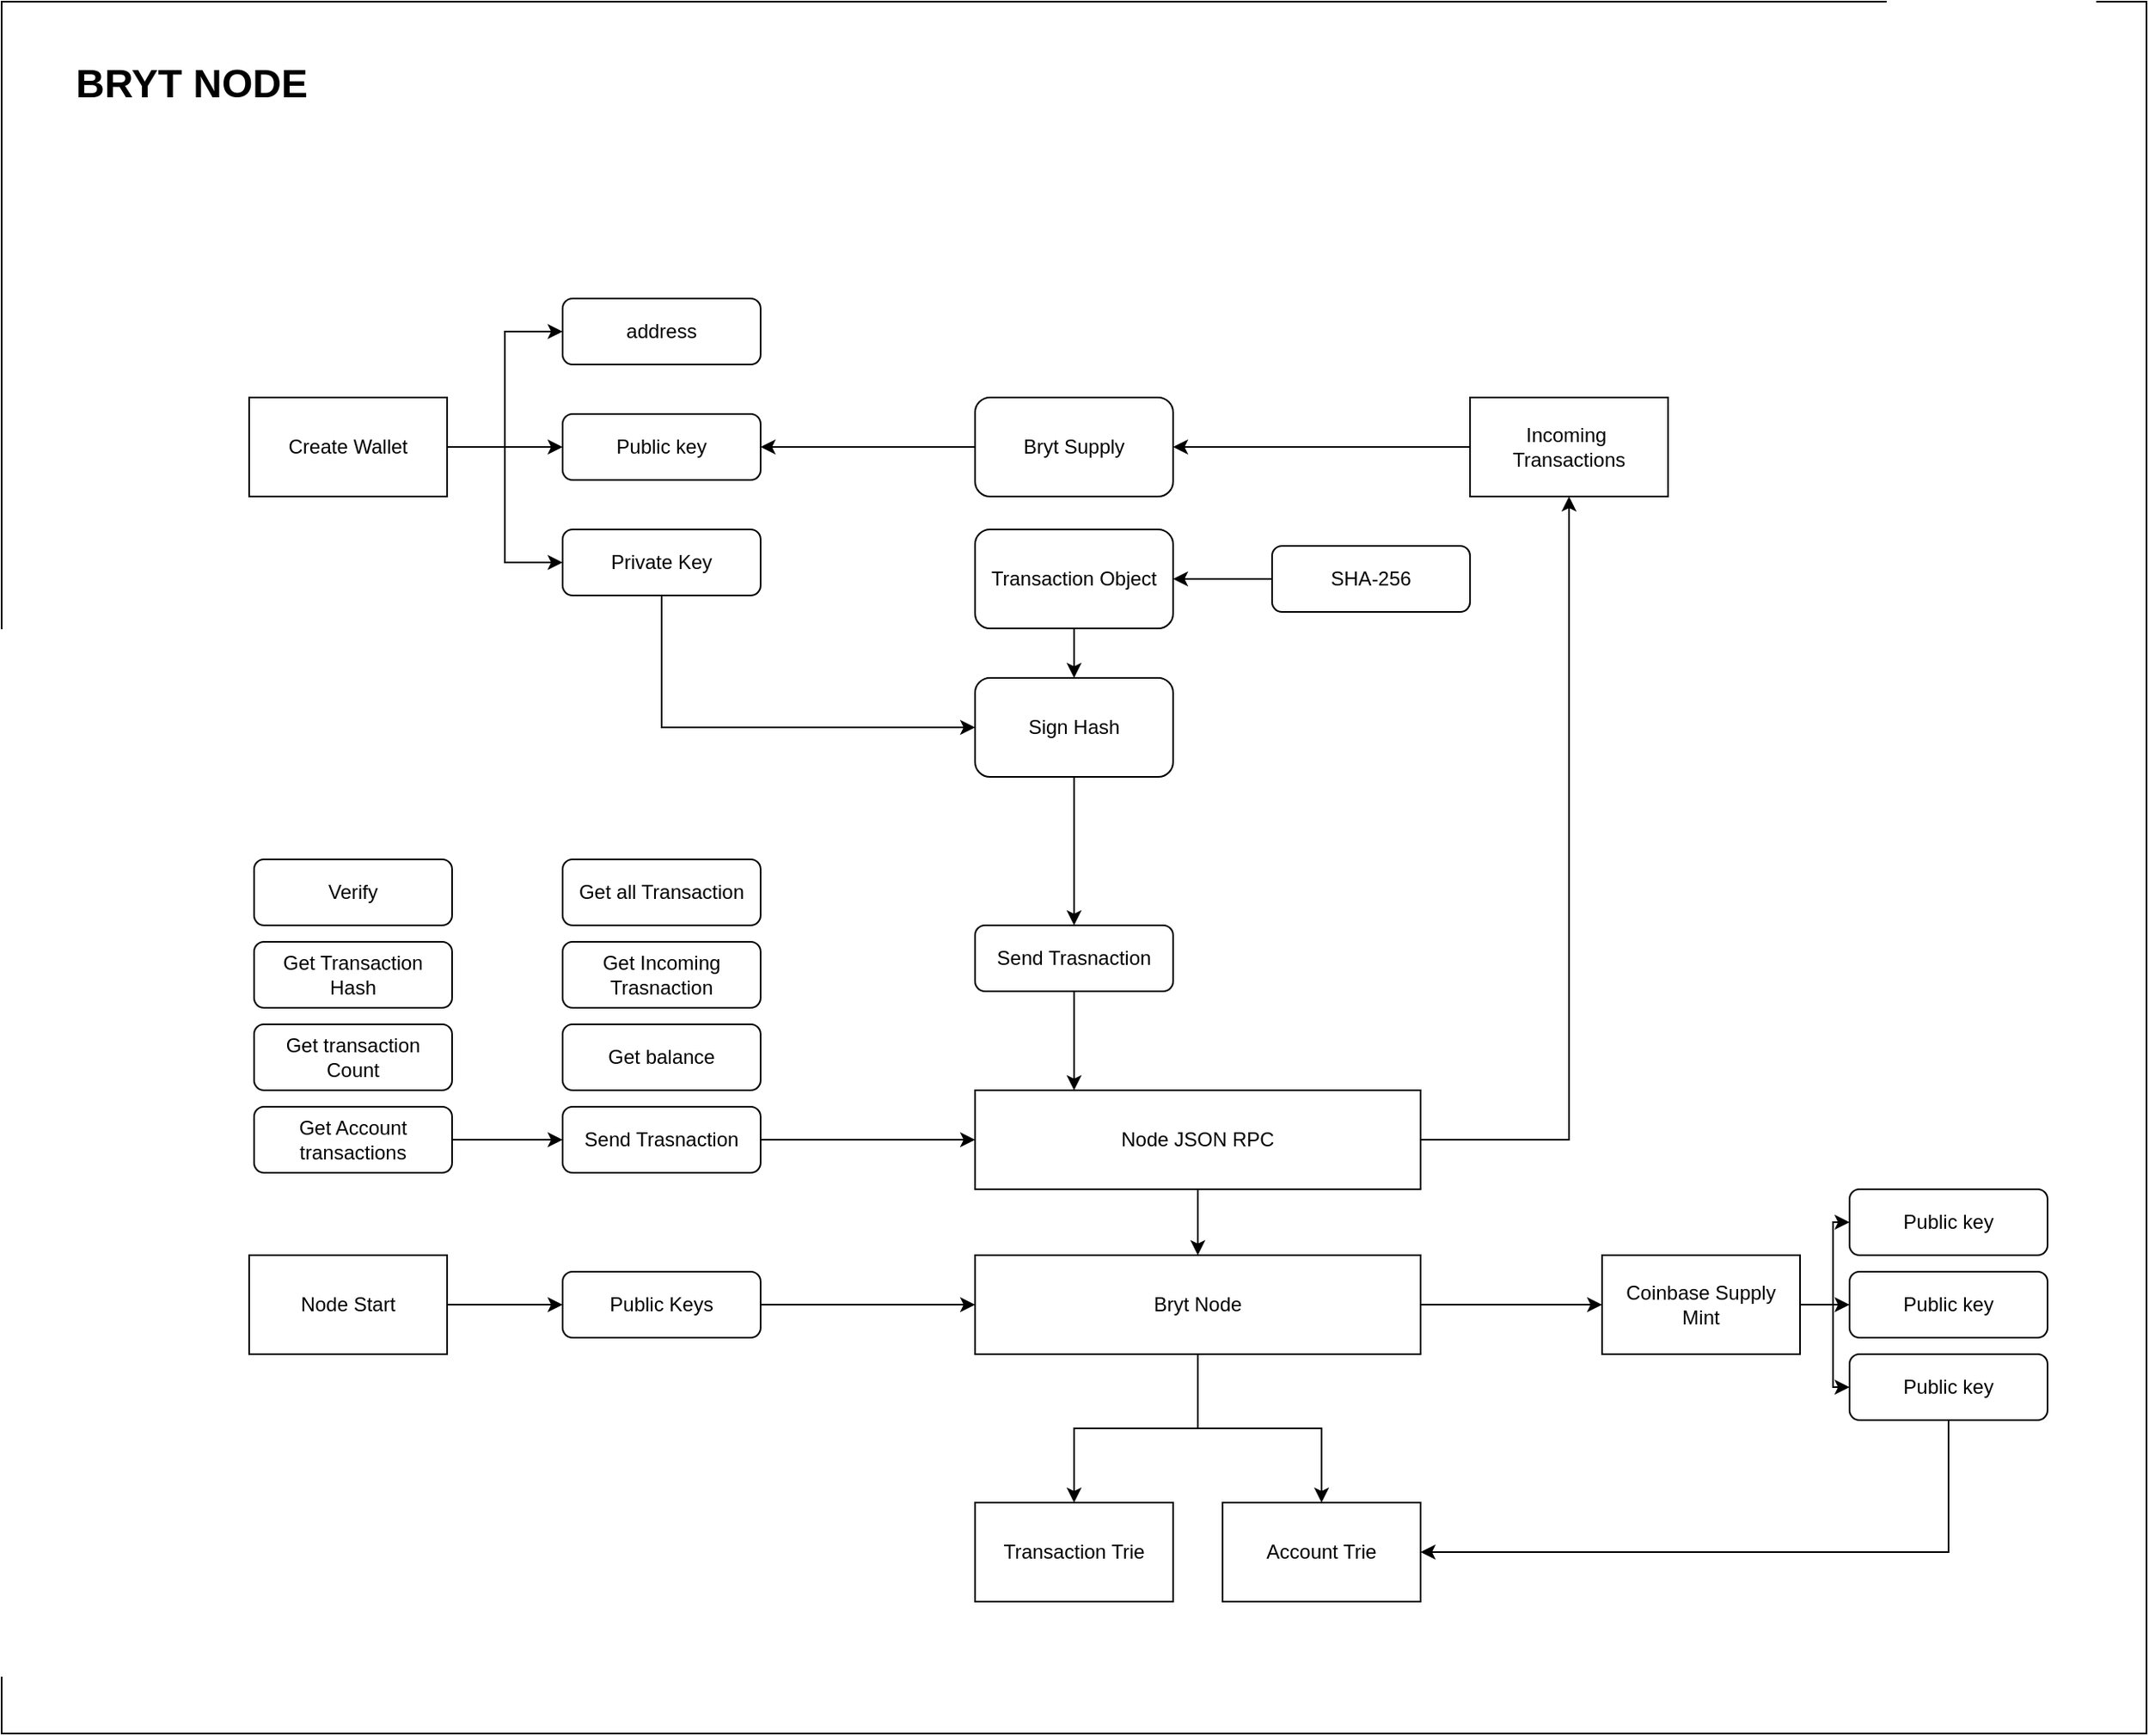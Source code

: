 <mxfile version="23.1.5" type="github">
  <diagram name="Page-1" id="VSBwoO1chZpmU5uCtz8e">
    <mxGraphModel dx="2218" dy="1185" grid="1" gridSize="10" guides="1" tooltips="1" connect="1" arrows="1" fold="1" page="1" pageScale="1" pageWidth="850" pageHeight="1100" math="0" shadow="0">
      <root>
        <mxCell id="0" />
        <mxCell id="1" parent="0" />
        <mxCell id="Jtm_9LdOLC1XDKBe1FJw-78" value="" style="rounded=0;whiteSpace=wrap;html=1;" vertex="1" parent="1">
          <mxGeometry x="100" width="1300" height="1050" as="geometry" />
        </mxCell>
        <mxCell id="Jtm_9LdOLC1XDKBe1FJw-5" value="" style="edgeStyle=orthogonalEdgeStyle;rounded=0;orthogonalLoop=1;jettySize=auto;html=1;" edge="1" parent="1" source="Jtm_9LdOLC1XDKBe1FJw-1" target="Jtm_9LdOLC1XDKBe1FJw-2">
          <mxGeometry relative="1" as="geometry" />
        </mxCell>
        <mxCell id="Jtm_9LdOLC1XDKBe1FJw-6" style="edgeStyle=orthogonalEdgeStyle;rounded=0;orthogonalLoop=1;jettySize=auto;html=1;entryX=0;entryY=0.5;entryDx=0;entryDy=0;" edge="1" parent="1" source="Jtm_9LdOLC1XDKBe1FJw-1" target="Jtm_9LdOLC1XDKBe1FJw-3">
          <mxGeometry relative="1" as="geometry" />
        </mxCell>
        <mxCell id="Jtm_9LdOLC1XDKBe1FJw-7" style="edgeStyle=orthogonalEdgeStyle;rounded=0;orthogonalLoop=1;jettySize=auto;html=1;entryX=0;entryY=0.5;entryDx=0;entryDy=0;" edge="1" parent="1" source="Jtm_9LdOLC1XDKBe1FJw-1" target="Jtm_9LdOLC1XDKBe1FJw-4">
          <mxGeometry relative="1" as="geometry" />
        </mxCell>
        <mxCell id="Jtm_9LdOLC1XDKBe1FJw-1" value="Create Wallet" style="rounded=0;whiteSpace=wrap;html=1;" vertex="1" parent="1">
          <mxGeometry x="250" y="240" width="120" height="60" as="geometry" />
        </mxCell>
        <mxCell id="Jtm_9LdOLC1XDKBe1FJw-2" value="Public key" style="rounded=1;whiteSpace=wrap;html=1;" vertex="1" parent="1">
          <mxGeometry x="440" y="250" width="120" height="40" as="geometry" />
        </mxCell>
        <mxCell id="Jtm_9LdOLC1XDKBe1FJw-3" value="address" style="rounded=1;whiteSpace=wrap;html=1;" vertex="1" parent="1">
          <mxGeometry x="440" y="180" width="120" height="40" as="geometry" />
        </mxCell>
        <mxCell id="Jtm_9LdOLC1XDKBe1FJw-69" style="edgeStyle=orthogonalEdgeStyle;rounded=0;orthogonalLoop=1;jettySize=auto;html=1;entryX=0;entryY=0.5;entryDx=0;entryDy=0;" edge="1" parent="1" source="Jtm_9LdOLC1XDKBe1FJw-4" target="Jtm_9LdOLC1XDKBe1FJw-60">
          <mxGeometry relative="1" as="geometry">
            <Array as="points">
              <mxPoint x="500" y="440" />
            </Array>
          </mxGeometry>
        </mxCell>
        <mxCell id="Jtm_9LdOLC1XDKBe1FJw-4" value="Private Key" style="rounded=1;whiteSpace=wrap;html=1;" vertex="1" parent="1">
          <mxGeometry x="440" y="320" width="120" height="40" as="geometry" />
        </mxCell>
        <mxCell id="Jtm_9LdOLC1XDKBe1FJw-12" value="" style="edgeStyle=orthogonalEdgeStyle;rounded=0;orthogonalLoop=1;jettySize=auto;html=1;" edge="1" parent="1" source="Jtm_9LdOLC1XDKBe1FJw-9" target="Jtm_9LdOLC1XDKBe1FJw-10">
          <mxGeometry relative="1" as="geometry" />
        </mxCell>
        <mxCell id="Jtm_9LdOLC1XDKBe1FJw-9" value="Incoming&amp;nbsp; Transactions" style="rounded=0;whiteSpace=wrap;html=1;" vertex="1" parent="1">
          <mxGeometry x="990" y="240" width="120" height="60" as="geometry" />
        </mxCell>
        <mxCell id="Jtm_9LdOLC1XDKBe1FJw-11" style="edgeStyle=orthogonalEdgeStyle;rounded=0;orthogonalLoop=1;jettySize=auto;html=1;" edge="1" parent="1" source="Jtm_9LdOLC1XDKBe1FJw-10" target="Jtm_9LdOLC1XDKBe1FJw-2">
          <mxGeometry relative="1" as="geometry" />
        </mxCell>
        <mxCell id="Jtm_9LdOLC1XDKBe1FJw-10" value="Bryt Supply" style="rounded=1;whiteSpace=wrap;html=1;" vertex="1" parent="1">
          <mxGeometry x="690" y="240" width="120" height="60" as="geometry" />
        </mxCell>
        <mxCell id="Jtm_9LdOLC1XDKBe1FJw-29" value="" style="edgeStyle=orthogonalEdgeStyle;rounded=0;orthogonalLoop=1;jettySize=auto;html=1;" edge="1" parent="1" source="Jtm_9LdOLC1XDKBe1FJw-30" target="Jtm_9LdOLC1XDKBe1FJw-38">
          <mxGeometry relative="1" as="geometry" />
        </mxCell>
        <mxCell id="Jtm_9LdOLC1XDKBe1FJw-74" value="" style="edgeStyle=orthogonalEdgeStyle;rounded=0;orthogonalLoop=1;jettySize=auto;html=1;" edge="1" parent="1" source="Jtm_9LdOLC1XDKBe1FJw-30" target="Jtm_9LdOLC1XDKBe1FJw-73">
          <mxGeometry relative="1" as="geometry" />
        </mxCell>
        <mxCell id="Jtm_9LdOLC1XDKBe1FJw-76" style="edgeStyle=orthogonalEdgeStyle;rounded=0;orthogonalLoop=1;jettySize=auto;html=1;" edge="1" parent="1" source="Jtm_9LdOLC1XDKBe1FJw-30" target="Jtm_9LdOLC1XDKBe1FJw-75">
          <mxGeometry relative="1" as="geometry" />
        </mxCell>
        <mxCell id="Jtm_9LdOLC1XDKBe1FJw-30" value="Bryt Node" style="rounded=0;whiteSpace=wrap;html=1;" vertex="1" parent="1">
          <mxGeometry x="690" y="760" width="270" height="60" as="geometry" />
        </mxCell>
        <mxCell id="Jtm_9LdOLC1XDKBe1FJw-31" value="" style="edgeStyle=orthogonalEdgeStyle;rounded=0;orthogonalLoop=1;jettySize=auto;html=1;" edge="1" parent="1" source="Jtm_9LdOLC1XDKBe1FJw-32" target="Jtm_9LdOLC1XDKBe1FJw-34">
          <mxGeometry relative="1" as="geometry" />
        </mxCell>
        <mxCell id="Jtm_9LdOLC1XDKBe1FJw-32" value="Node Start" style="rounded=0;whiteSpace=wrap;html=1;" vertex="1" parent="1">
          <mxGeometry x="250" y="760" width="120" height="60" as="geometry" />
        </mxCell>
        <mxCell id="Jtm_9LdOLC1XDKBe1FJw-33" style="edgeStyle=orthogonalEdgeStyle;rounded=0;orthogonalLoop=1;jettySize=auto;html=1;" edge="1" parent="1" source="Jtm_9LdOLC1XDKBe1FJw-34" target="Jtm_9LdOLC1XDKBe1FJw-30">
          <mxGeometry relative="1" as="geometry" />
        </mxCell>
        <mxCell id="Jtm_9LdOLC1XDKBe1FJw-34" value="Public Keys" style="rounded=1;whiteSpace=wrap;html=1;" vertex="1" parent="1">
          <mxGeometry x="440" y="770" width="120" height="40" as="geometry" />
        </mxCell>
        <mxCell id="Jtm_9LdOLC1XDKBe1FJw-35" style="edgeStyle=orthogonalEdgeStyle;rounded=0;orthogonalLoop=1;jettySize=auto;html=1;" edge="1" parent="1" source="Jtm_9LdOLC1XDKBe1FJw-38" target="Jtm_9LdOLC1XDKBe1FJw-39">
          <mxGeometry relative="1" as="geometry" />
        </mxCell>
        <mxCell id="Jtm_9LdOLC1XDKBe1FJw-36" style="edgeStyle=orthogonalEdgeStyle;rounded=0;orthogonalLoop=1;jettySize=auto;html=1;" edge="1" parent="1" source="Jtm_9LdOLC1XDKBe1FJw-38" target="Jtm_9LdOLC1XDKBe1FJw-40">
          <mxGeometry relative="1" as="geometry" />
        </mxCell>
        <mxCell id="Jtm_9LdOLC1XDKBe1FJw-37" style="edgeStyle=orthogonalEdgeStyle;rounded=0;orthogonalLoop=1;jettySize=auto;html=1;" edge="1" parent="1" source="Jtm_9LdOLC1XDKBe1FJw-38" target="Jtm_9LdOLC1XDKBe1FJw-41">
          <mxGeometry relative="1" as="geometry" />
        </mxCell>
        <mxCell id="Jtm_9LdOLC1XDKBe1FJw-38" value="Coinbase Supply &lt;br&gt;Mint" style="whiteSpace=wrap;html=1;rounded=0;" vertex="1" parent="1">
          <mxGeometry x="1070" y="760" width="120" height="60" as="geometry" />
        </mxCell>
        <mxCell id="Jtm_9LdOLC1XDKBe1FJw-39" value="Public key" style="rounded=1;whiteSpace=wrap;html=1;" vertex="1" parent="1">
          <mxGeometry x="1220" y="720" width="120" height="40" as="geometry" />
        </mxCell>
        <mxCell id="Jtm_9LdOLC1XDKBe1FJw-40" value="Public key" style="rounded=1;whiteSpace=wrap;html=1;" vertex="1" parent="1">
          <mxGeometry x="1220" y="770" width="120" height="40" as="geometry" />
        </mxCell>
        <mxCell id="Jtm_9LdOLC1XDKBe1FJw-77" style="edgeStyle=orthogonalEdgeStyle;rounded=0;orthogonalLoop=1;jettySize=auto;html=1;entryX=1;entryY=0.5;entryDx=0;entryDy=0;" edge="1" parent="1" source="Jtm_9LdOLC1XDKBe1FJw-41" target="Jtm_9LdOLC1XDKBe1FJw-75">
          <mxGeometry relative="1" as="geometry">
            <Array as="points">
              <mxPoint x="1280" y="940" />
            </Array>
          </mxGeometry>
        </mxCell>
        <mxCell id="Jtm_9LdOLC1XDKBe1FJw-41" value="Public key" style="rounded=1;whiteSpace=wrap;html=1;" vertex="1" parent="1">
          <mxGeometry x="1220" y="820" width="120" height="40" as="geometry" />
        </mxCell>
        <mxCell id="Jtm_9LdOLC1XDKBe1FJw-58" value="" style="edgeStyle=orthogonalEdgeStyle;rounded=0;orthogonalLoop=1;jettySize=auto;html=1;" edge="1" parent="1" source="Jtm_9LdOLC1XDKBe1FJw-42" target="Jtm_9LdOLC1XDKBe1FJw-30">
          <mxGeometry relative="1" as="geometry" />
        </mxCell>
        <mxCell id="Jtm_9LdOLC1XDKBe1FJw-59" style="edgeStyle=orthogonalEdgeStyle;rounded=0;orthogonalLoop=1;jettySize=auto;html=1;entryX=0.5;entryY=1;entryDx=0;entryDy=0;" edge="1" parent="1" source="Jtm_9LdOLC1XDKBe1FJw-42" target="Jtm_9LdOLC1XDKBe1FJw-9">
          <mxGeometry relative="1" as="geometry">
            <Array as="points">
              <mxPoint x="1050" y="690" />
            </Array>
          </mxGeometry>
        </mxCell>
        <mxCell id="Jtm_9LdOLC1XDKBe1FJw-42" value="Node JSON RPC" style="rounded=0;whiteSpace=wrap;html=1;" vertex="1" parent="1">
          <mxGeometry x="690" y="660" width="270" height="60" as="geometry" />
        </mxCell>
        <mxCell id="Jtm_9LdOLC1XDKBe1FJw-43" value="Get balance&lt;span id=&quot;docs-internal-guid-33e7f3e2-7fff-92e4-f55d-1018287147d5&quot;&gt;&lt;/span&gt;" style="rounded=1;whiteSpace=wrap;html=1;" vertex="1" parent="1">
          <mxGeometry x="440" y="620" width="120" height="40" as="geometry" />
        </mxCell>
        <mxCell id="Jtm_9LdOLC1XDKBe1FJw-49" style="edgeStyle=orthogonalEdgeStyle;rounded=0;orthogonalLoop=1;jettySize=auto;html=1;entryX=0;entryY=0.5;entryDx=0;entryDy=0;" edge="1" parent="1" source="Jtm_9LdOLC1XDKBe1FJw-45" target="Jtm_9LdOLC1XDKBe1FJw-42">
          <mxGeometry relative="1" as="geometry" />
        </mxCell>
        <mxCell id="Jtm_9LdOLC1XDKBe1FJw-45" value="Send Trasnaction&lt;span id=&quot;docs-internal-guid-33e7f3e2-7fff-92e4-f55d-1018287147d5&quot;&gt;&lt;/span&gt;" style="rounded=1;whiteSpace=wrap;html=1;" vertex="1" parent="1">
          <mxGeometry x="440" y="670" width="120" height="40" as="geometry" />
        </mxCell>
        <mxCell id="Jtm_9LdOLC1XDKBe1FJw-46" value="Get all Transaction&lt;span id=&quot;docs-internal-guid-33e7f3e2-7fff-92e4-f55d-1018287147d5&quot;&gt;&lt;/span&gt;" style="rounded=1;whiteSpace=wrap;html=1;" vertex="1" parent="1">
          <mxGeometry x="440" y="520" width="120" height="40" as="geometry" />
        </mxCell>
        <mxCell id="Jtm_9LdOLC1XDKBe1FJw-47" value="Get Incoming Trasnaction&lt;span id=&quot;docs-internal-guid-33e7f3e2-7fff-92e4-f55d-1018287147d5&quot;&gt;&lt;/span&gt;" style="rounded=1;whiteSpace=wrap;html=1;" vertex="1" parent="1">
          <mxGeometry x="440" y="570" width="120" height="40" as="geometry" />
        </mxCell>
        <mxCell id="Jtm_9LdOLC1XDKBe1FJw-53" value="Get transaction &lt;br&gt;Count" style="rounded=1;whiteSpace=wrap;html=1;" vertex="1" parent="1">
          <mxGeometry x="253" y="620" width="120" height="40" as="geometry" />
        </mxCell>
        <mxCell id="Jtm_9LdOLC1XDKBe1FJw-57" value="" style="edgeStyle=orthogonalEdgeStyle;rounded=0;orthogonalLoop=1;jettySize=auto;html=1;" edge="1" parent="1" source="Jtm_9LdOLC1XDKBe1FJw-54" target="Jtm_9LdOLC1XDKBe1FJw-45">
          <mxGeometry relative="1" as="geometry" />
        </mxCell>
        <mxCell id="Jtm_9LdOLC1XDKBe1FJw-54" value="Get Account transactions&lt;span id=&quot;docs-internal-guid-33e7f3e2-7fff-92e4-f55d-1018287147d5&quot;&gt;&lt;/span&gt;" style="rounded=1;whiteSpace=wrap;html=1;" vertex="1" parent="1">
          <mxGeometry x="253" y="670" width="120" height="40" as="geometry" />
        </mxCell>
        <mxCell id="Jtm_9LdOLC1XDKBe1FJw-55" value="Verify&lt;span id=&quot;docs-internal-guid-33e7f3e2-7fff-92e4-f55d-1018287147d5&quot;&gt;&lt;/span&gt;" style="rounded=1;whiteSpace=wrap;html=1;" vertex="1" parent="1">
          <mxGeometry x="253" y="520" width="120" height="40" as="geometry" />
        </mxCell>
        <mxCell id="Jtm_9LdOLC1XDKBe1FJw-56" value="Get Transaction &lt;br&gt;Hash&lt;span id=&quot;docs-internal-guid-33e7f3e2-7fff-92e4-f55d-1018287147d5&quot;&gt;&lt;/span&gt;" style="rounded=1;whiteSpace=wrap;html=1;" vertex="1" parent="1">
          <mxGeometry x="253" y="570" width="120" height="40" as="geometry" />
        </mxCell>
        <mxCell id="Jtm_9LdOLC1XDKBe1FJw-71" value="" style="edgeStyle=orthogonalEdgeStyle;rounded=0;orthogonalLoop=1;jettySize=auto;html=1;" edge="1" parent="1" source="Jtm_9LdOLC1XDKBe1FJw-60" target="Jtm_9LdOLC1XDKBe1FJw-70">
          <mxGeometry relative="1" as="geometry" />
        </mxCell>
        <mxCell id="Jtm_9LdOLC1XDKBe1FJw-60" value="Sign Hash" style="rounded=1;whiteSpace=wrap;html=1;" vertex="1" parent="1">
          <mxGeometry x="690" y="410" width="120" height="60" as="geometry" />
        </mxCell>
        <mxCell id="Jtm_9LdOLC1XDKBe1FJw-63" value="" style="edgeStyle=orthogonalEdgeStyle;rounded=0;orthogonalLoop=1;jettySize=auto;html=1;" edge="1" parent="1" source="Jtm_9LdOLC1XDKBe1FJw-61" target="Jtm_9LdOLC1XDKBe1FJw-60">
          <mxGeometry relative="1" as="geometry" />
        </mxCell>
        <mxCell id="Jtm_9LdOLC1XDKBe1FJw-61" value="Transaction Object" style="rounded=1;whiteSpace=wrap;html=1;" vertex="1" parent="1">
          <mxGeometry x="690" y="320" width="120" height="60" as="geometry" />
        </mxCell>
        <mxCell id="Jtm_9LdOLC1XDKBe1FJw-66" value="" style="edgeStyle=orthogonalEdgeStyle;rounded=0;orthogonalLoop=1;jettySize=auto;html=1;" edge="1" parent="1" source="Jtm_9LdOLC1XDKBe1FJw-65" target="Jtm_9LdOLC1XDKBe1FJw-61">
          <mxGeometry relative="1" as="geometry" />
        </mxCell>
        <mxCell id="Jtm_9LdOLC1XDKBe1FJw-65" value="SHA-256" style="rounded=1;whiteSpace=wrap;html=1;" vertex="1" parent="1">
          <mxGeometry x="870" y="330" width="120" height="40" as="geometry" />
        </mxCell>
        <mxCell id="Jtm_9LdOLC1XDKBe1FJw-72" value="" style="edgeStyle=orthogonalEdgeStyle;rounded=0;orthogonalLoop=1;jettySize=auto;html=1;" edge="1" parent="1" source="Jtm_9LdOLC1XDKBe1FJw-70" target="Jtm_9LdOLC1XDKBe1FJw-42">
          <mxGeometry relative="1" as="geometry">
            <Array as="points">
              <mxPoint x="750" y="650" />
              <mxPoint x="750" y="650" />
            </Array>
          </mxGeometry>
        </mxCell>
        <mxCell id="Jtm_9LdOLC1XDKBe1FJw-70" value="Send Trasnaction&lt;span id=&quot;docs-internal-guid-33e7f3e2-7fff-92e4-f55d-1018287147d5&quot;&gt;&lt;/span&gt;" style="rounded=1;whiteSpace=wrap;html=1;" vertex="1" parent="1">
          <mxGeometry x="690" y="560" width="120" height="40" as="geometry" />
        </mxCell>
        <mxCell id="Jtm_9LdOLC1XDKBe1FJw-73" value="Transaction Trie" style="rounded=0;whiteSpace=wrap;html=1;" vertex="1" parent="1">
          <mxGeometry x="690" y="910" width="120" height="60" as="geometry" />
        </mxCell>
        <mxCell id="Jtm_9LdOLC1XDKBe1FJw-75" value="Account Trie" style="rounded=0;whiteSpace=wrap;html=1;" vertex="1" parent="1">
          <mxGeometry x="840" y="910" width="120" height="60" as="geometry" />
        </mxCell>
        <mxCell id="Jtm_9LdOLC1XDKBe1FJw-80" value="&lt;h1&gt;BRYT NODE&lt;/h1&gt;" style="text;html=1;spacing=5;spacingTop=-20;whiteSpace=wrap;overflow=hidden;rounded=0;" vertex="1" parent="1">
          <mxGeometry x="140" y="30" width="190" height="40" as="geometry" />
        </mxCell>
      </root>
    </mxGraphModel>
  </diagram>
</mxfile>
